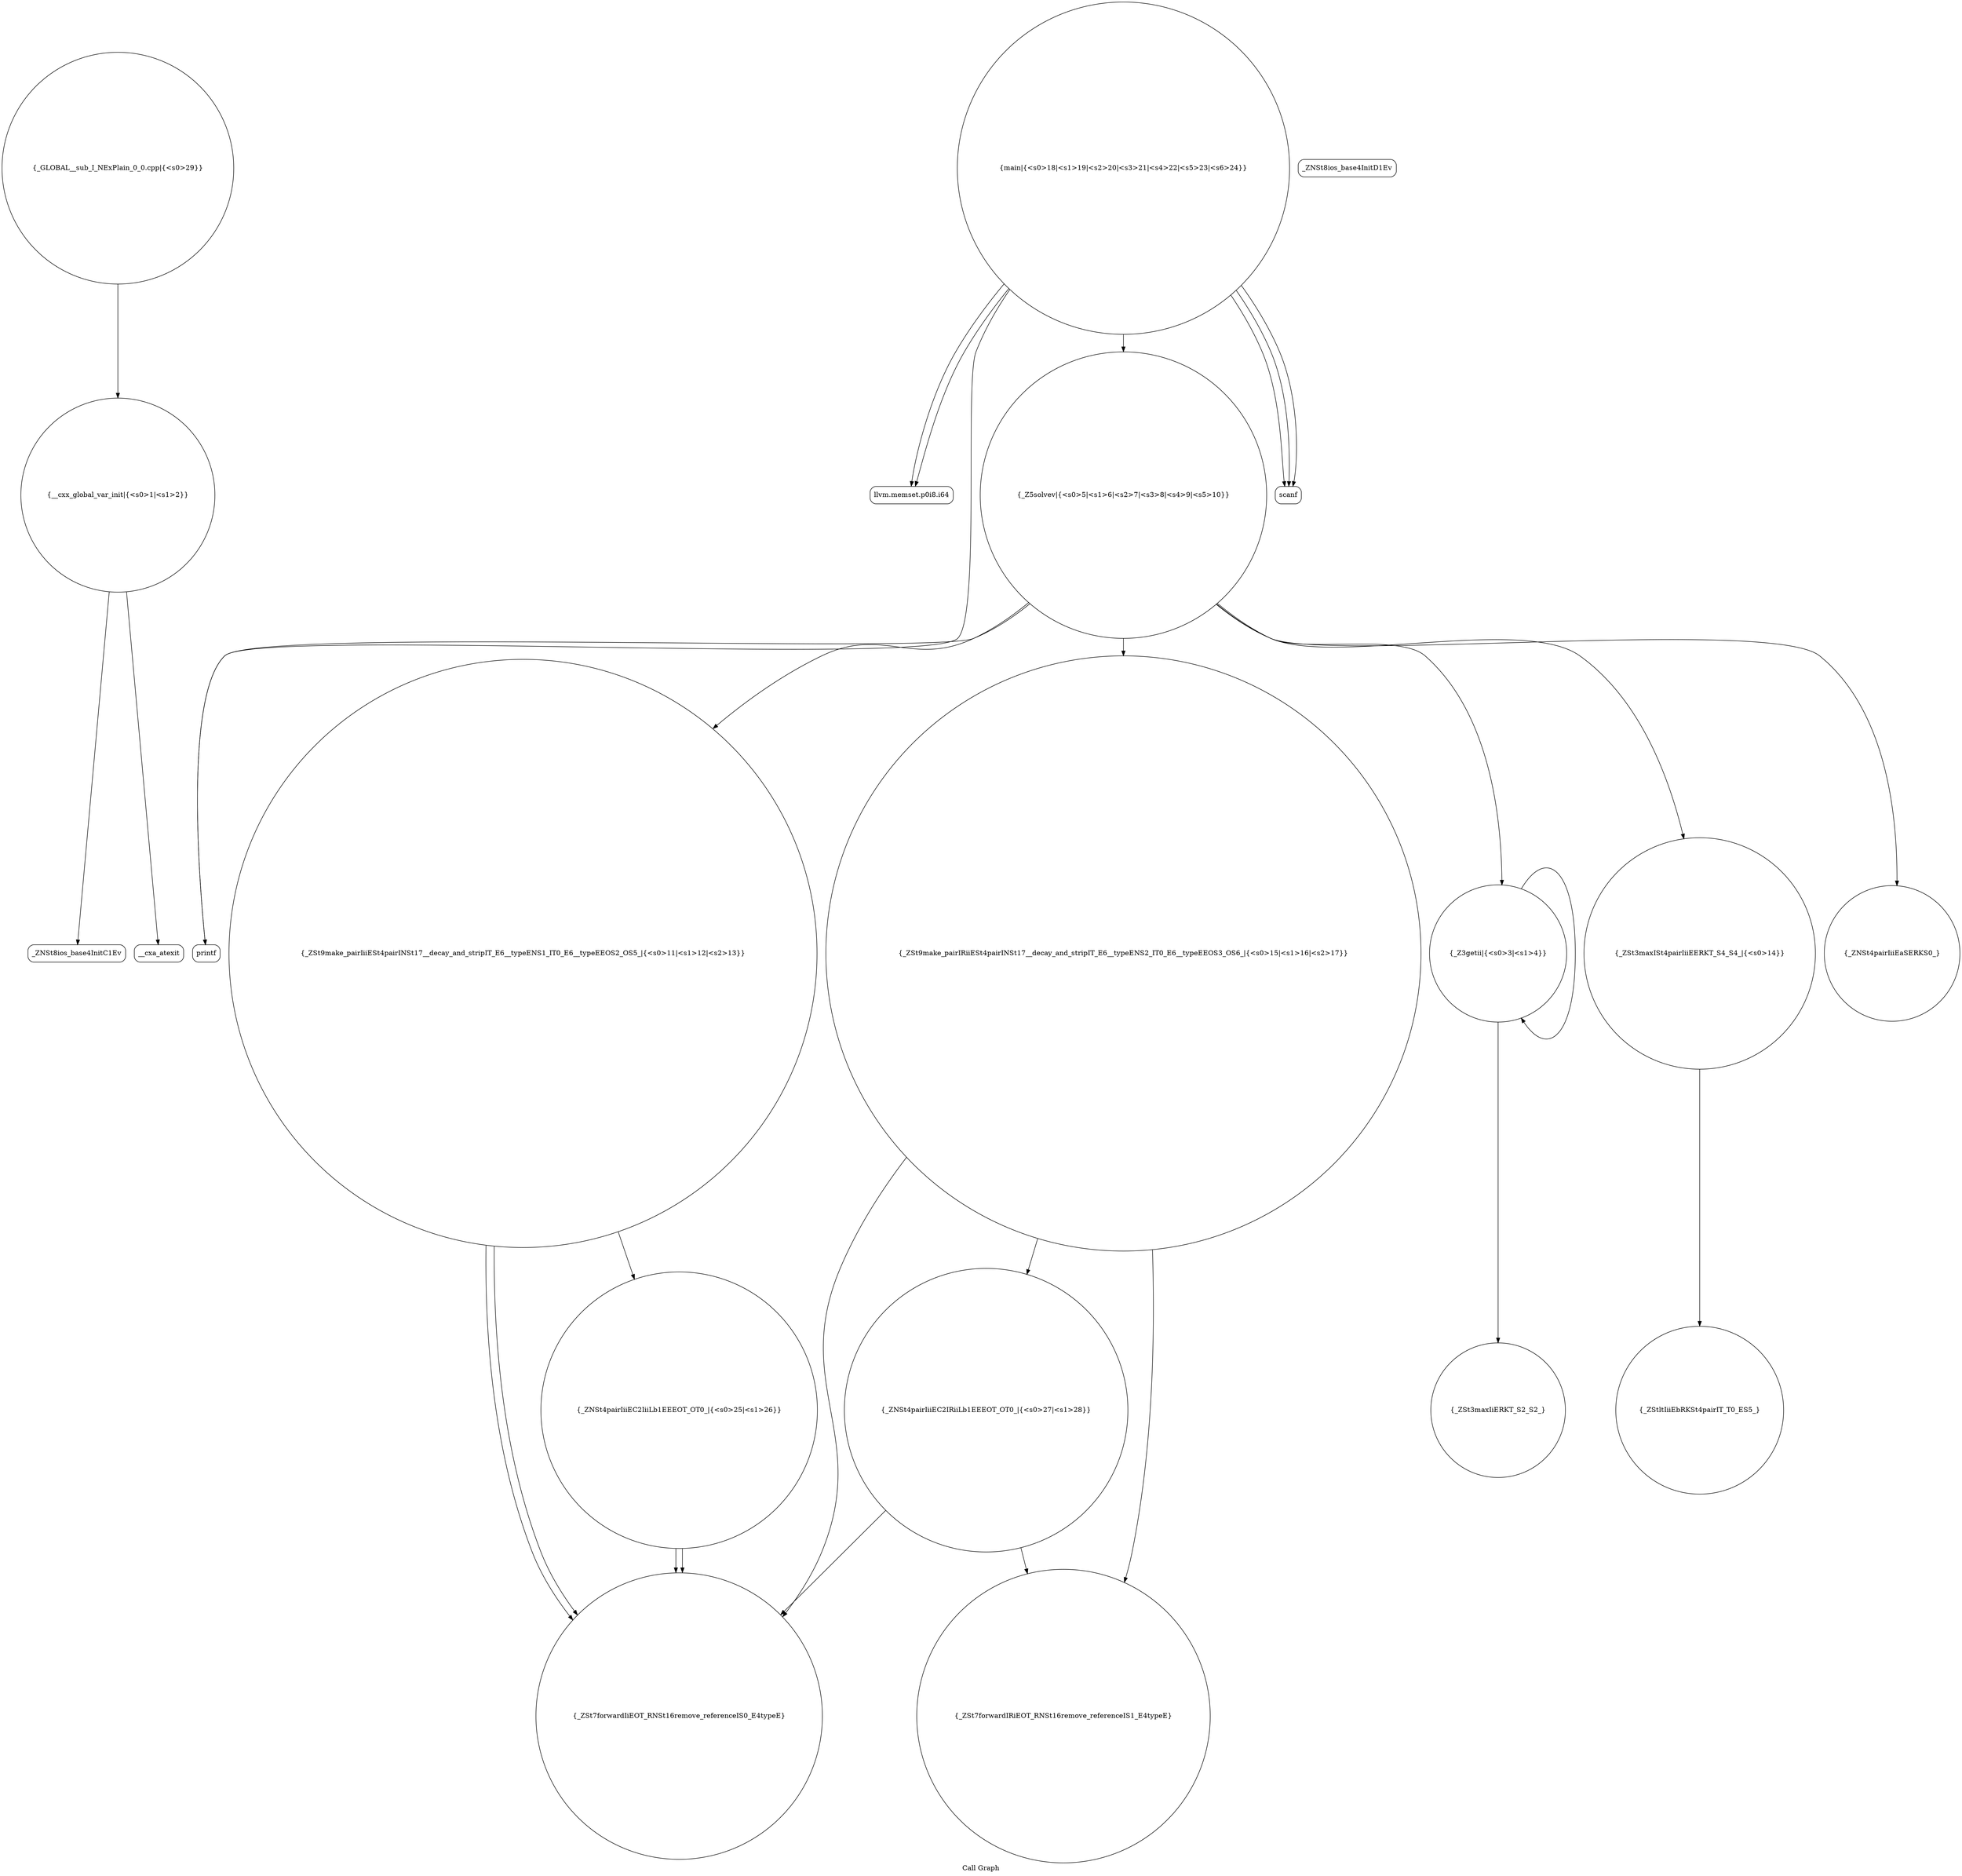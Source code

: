 digraph "Call Graph" {
	label="Call Graph";

	Node0x55db96731450 [shape=record,shape=circle,label="{__cxx_global_var_init|{<s0>1|<s1>2}}"];
	Node0x55db96731450:s0 -> Node0x55db967318e0[color=black];
	Node0x55db96731450:s1 -> Node0x55db967319e0[color=black];
	Node0x55db96731be0 [shape=record,shape=circle,label="{_ZSt9make_pairIiiESt4pairINSt17__decay_and_stripIT_E6__typeENS1_IT0_E6__typeEEOS2_OS5_|{<s0>11|<s1>12|<s2>13}}"];
	Node0x55db96731be0:s0 -> Node0x55db96731fe0[color=black];
	Node0x55db96731be0:s1 -> Node0x55db96731fe0[color=black];
	Node0x55db96731be0:s2 -> Node0x55db96732060[color=black];
	Node0x55db96731f60 [shape=record,shape=Mrecord,label="{llvm.memset.p0i8.i64}"];
	Node0x55db96731960 [shape=record,shape=Mrecord,label="{_ZNSt8ios_base4InitD1Ev}"];
	Node0x55db96731ce0 [shape=record,shape=circle,label="{_ZSt9make_pairIRiiESt4pairINSt17__decay_and_stripIT_E6__typeENS2_IT0_E6__typeEEOS3_OS6_|{<s0>15|<s1>16|<s2>17}}"];
	Node0x55db96731ce0:s0 -> Node0x55db96732160[color=black];
	Node0x55db96731ce0:s1 -> Node0x55db96731fe0[color=black];
	Node0x55db96731ce0:s2 -> Node0x55db967321e0[color=black];
	Node0x55db96732060 [shape=record,shape=circle,label="{_ZNSt4pairIiiEC2IiiLb1EEEOT_OT0_|{<s0>25|<s1>26}}"];
	Node0x55db96732060:s0 -> Node0x55db96731fe0[color=black];
	Node0x55db96732060:s1 -> Node0x55db96731fe0[color=black];
	Node0x55db96731a60 [shape=record,shape=circle,label="{_Z3getii|{<s0>3|<s1>4}}"];
	Node0x55db96731a60:s0 -> Node0x55db96731a60[color=black];
	Node0x55db96731a60:s1 -> Node0x55db96731ae0[color=black];
	Node0x55db96731de0 [shape=record,shape=Mrecord,label="{printf}"];
	Node0x55db96732160 [shape=record,shape=circle,label="{_ZSt7forwardIRiEOT_RNSt16remove_referenceIS1_E4typeE}"];
	Node0x55db96731b60 [shape=record,shape=circle,label="{_Z5solvev|{<s0>5|<s1>6|<s2>7|<s3>8|<s4>9|<s5>10}}"];
	Node0x55db96731b60:s0 -> Node0x55db96731be0[color=black];
	Node0x55db96731b60:s1 -> Node0x55db96731a60[color=black];
	Node0x55db96731b60:s2 -> Node0x55db96731ce0[color=black];
	Node0x55db96731b60:s3 -> Node0x55db96731c60[color=black];
	Node0x55db96731b60:s4 -> Node0x55db96731d60[color=black];
	Node0x55db96731b60:s5 -> Node0x55db96731de0[color=black];
	Node0x55db96731ee0 [shape=record,shape=Mrecord,label="{scanf}"];
	Node0x55db96732260 [shape=record,shape=circle,label="{_GLOBAL__sub_I_NExPlain_0_0.cpp|{<s0>29}}"];
	Node0x55db96732260:s0 -> Node0x55db96731450[color=black];
	Node0x55db967318e0 [shape=record,shape=Mrecord,label="{_ZNSt8ios_base4InitC1Ev}"];
	Node0x55db96731c60 [shape=record,shape=circle,label="{_ZSt3maxISt4pairIiiEERKT_S4_S4_|{<s0>14}}"];
	Node0x55db96731c60:s0 -> Node0x55db967320e0[color=black];
	Node0x55db96731fe0 [shape=record,shape=circle,label="{_ZSt7forwardIiEOT_RNSt16remove_referenceIS0_E4typeE}"];
	Node0x55db967319e0 [shape=record,shape=Mrecord,label="{__cxa_atexit}"];
	Node0x55db96731d60 [shape=record,shape=circle,label="{_ZNSt4pairIiiEaSERKS0_}"];
	Node0x55db967320e0 [shape=record,shape=circle,label="{_ZStltIiiEbRKSt4pairIT_T0_ES5_}"];
	Node0x55db96731ae0 [shape=record,shape=circle,label="{_ZSt3maxIiERKT_S2_S2_}"];
	Node0x55db96731e60 [shape=record,shape=circle,label="{main|{<s0>18|<s1>19|<s2>20|<s3>21|<s4>22|<s5>23|<s6>24}}"];
	Node0x55db96731e60:s0 -> Node0x55db96731ee0[color=black];
	Node0x55db96731e60:s1 -> Node0x55db96731de0[color=black];
	Node0x55db96731e60:s2 -> Node0x55db96731f60[color=black];
	Node0x55db96731e60:s3 -> Node0x55db96731f60[color=black];
	Node0x55db96731e60:s4 -> Node0x55db96731ee0[color=black];
	Node0x55db96731e60:s5 -> Node0x55db96731ee0[color=black];
	Node0x55db96731e60:s6 -> Node0x55db96731b60[color=black];
	Node0x55db967321e0 [shape=record,shape=circle,label="{_ZNSt4pairIiiEC2IRiiLb1EEEOT_OT0_|{<s0>27|<s1>28}}"];
	Node0x55db967321e0:s0 -> Node0x55db96732160[color=black];
	Node0x55db967321e0:s1 -> Node0x55db96731fe0[color=black];
}
